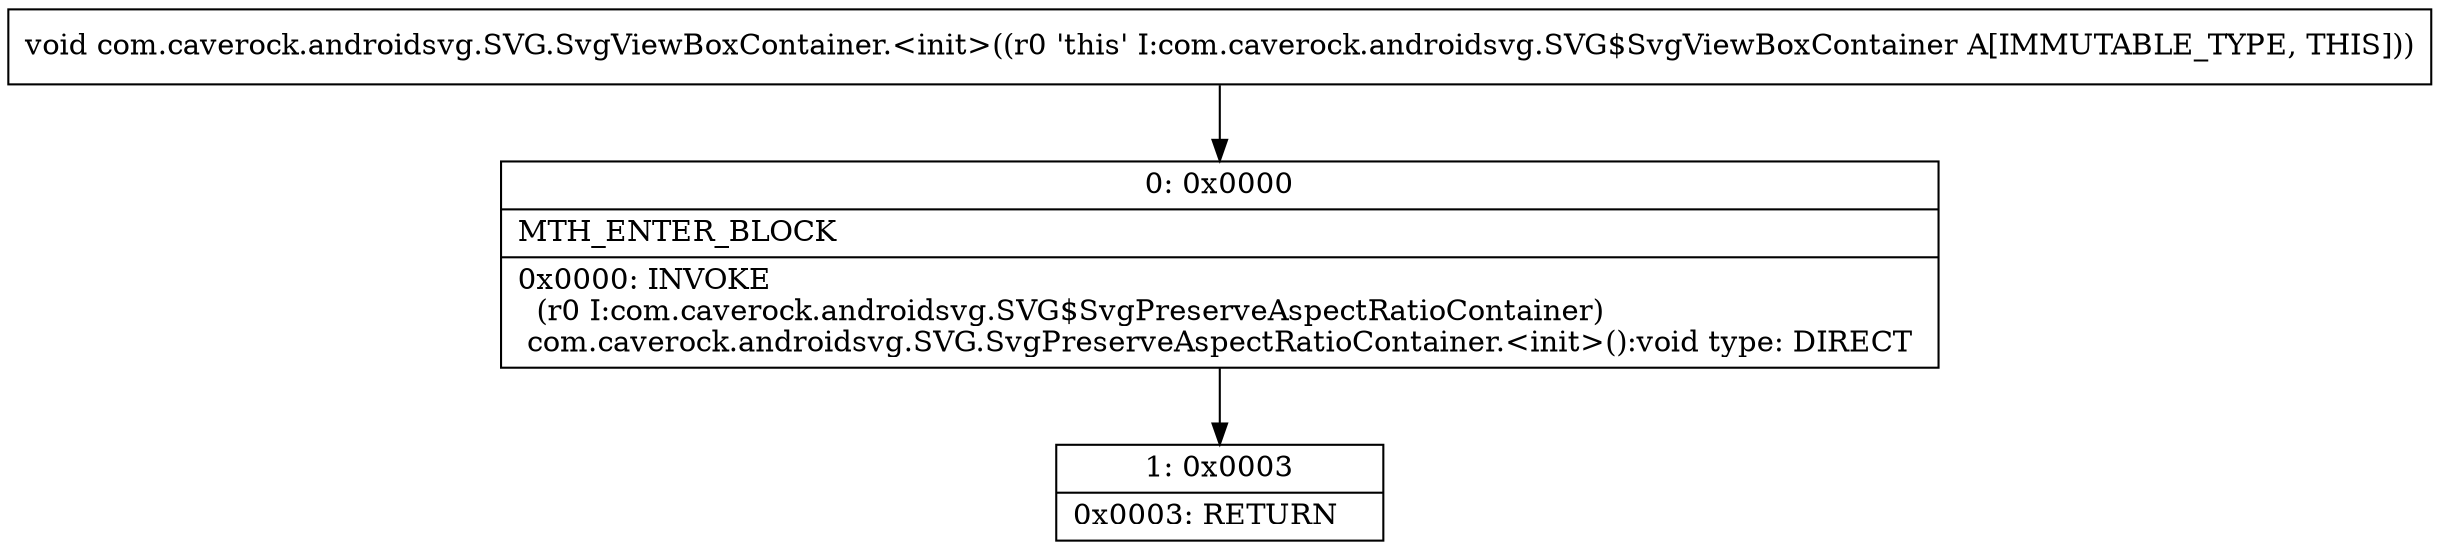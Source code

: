 digraph "CFG forcom.caverock.androidsvg.SVG.SvgViewBoxContainer.\<init\>()V" {
Node_0 [shape=record,label="{0\:\ 0x0000|MTH_ENTER_BLOCK\l|0x0000: INVOKE  \l  (r0 I:com.caverock.androidsvg.SVG$SvgPreserveAspectRatioContainer)\l com.caverock.androidsvg.SVG.SvgPreserveAspectRatioContainer.\<init\>():void type: DIRECT \l}"];
Node_1 [shape=record,label="{1\:\ 0x0003|0x0003: RETURN   \l}"];
MethodNode[shape=record,label="{void com.caverock.androidsvg.SVG.SvgViewBoxContainer.\<init\>((r0 'this' I:com.caverock.androidsvg.SVG$SvgViewBoxContainer A[IMMUTABLE_TYPE, THIS])) }"];
MethodNode -> Node_0;
Node_0 -> Node_1;
}

